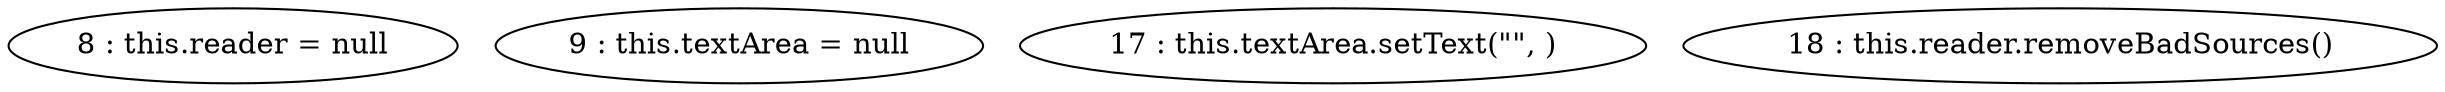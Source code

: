 digraph G {
"8 : this.reader = null"
"9 : this.textArea = null"
"17 : this.textArea.setText(\"\", )"
"18 : this.reader.removeBadSources()"
}